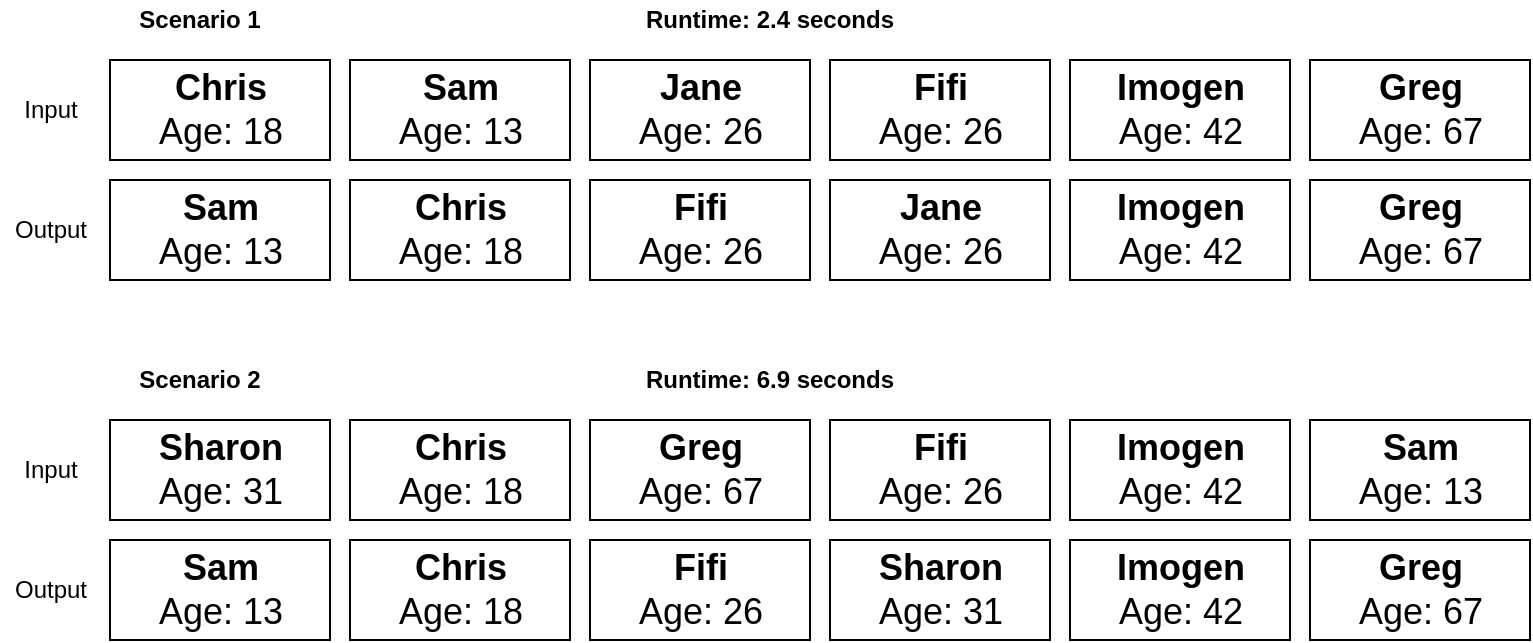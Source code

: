 <mxfile version="13.9.2" type="github">
  <diagram id="JeULcchd7E0I5C79hs8H" name="Page-1">
    <mxGraphModel dx="791" dy="392" grid="1" gridSize="10" guides="1" tooltips="1" connect="1" arrows="1" fold="1" page="1" pageScale="1" pageWidth="1169" pageHeight="1654" math="0" shadow="0">
      <root>
        <mxCell id="0" />
        <mxCell id="1" parent="0" />
        <mxCell id="wwLtkvYDBhIcgLj_sCR3-1" value="&lt;font style=&quot;font-size: 18px&quot;&gt;&lt;b&gt;Jane&lt;br&gt;&lt;/b&gt;Age: 26&lt;/font&gt;" style="html=1;" vertex="1" parent="1">
          <mxGeometry x="420" y="140" width="110" height="50" as="geometry" />
        </mxCell>
        <mxCell id="wwLtkvYDBhIcgLj_sCR3-2" value="&lt;font style=&quot;font-size: 18px&quot;&gt;&lt;b&gt;Fifi&lt;br&gt;&lt;/b&gt;Age: 26&lt;/font&gt;" style="html=1;" vertex="1" parent="1">
          <mxGeometry x="540" y="140" width="110" height="50" as="geometry" />
        </mxCell>
        <mxCell id="wwLtkvYDBhIcgLj_sCR3-3" value="&lt;font style=&quot;font-size: 18px&quot;&gt;&lt;b&gt;Chris&lt;br&gt;&lt;/b&gt;Age: 18&lt;br&gt;&lt;/font&gt;" style="html=1;" vertex="1" parent="1">
          <mxGeometry x="180" y="140" width="110" height="50" as="geometry" />
        </mxCell>
        <mxCell id="wwLtkvYDBhIcgLj_sCR3-4" value="&lt;font style=&quot;font-size: 18px&quot;&gt;&lt;b&gt;Sam&lt;br&gt;&lt;/b&gt;Age: 13&lt;br&gt;&lt;/font&gt;" style="html=1;" vertex="1" parent="1">
          <mxGeometry x="300" y="140" width="110" height="50" as="geometry" />
        </mxCell>
        <mxCell id="wwLtkvYDBhIcgLj_sCR3-5" value="&lt;font style=&quot;font-size: 18px&quot;&gt;&lt;b&gt;Imogen&lt;br&gt;&lt;/b&gt;Age: 42&lt;br&gt;&lt;/font&gt;" style="html=1;" vertex="1" parent="1">
          <mxGeometry x="660" y="140" width="110" height="50" as="geometry" />
        </mxCell>
        <mxCell id="wwLtkvYDBhIcgLj_sCR3-6" value="&lt;font style=&quot;font-size: 18px&quot;&gt;&lt;b&gt;Jane&lt;br&gt;&lt;/b&gt;Age: 26&lt;/font&gt;" style="html=1;" vertex="1" parent="1">
          <mxGeometry x="540" y="200" width="110" height="50" as="geometry" />
        </mxCell>
        <mxCell id="wwLtkvYDBhIcgLj_sCR3-7" value="&lt;font style=&quot;font-size: 18px&quot;&gt;&lt;b&gt;Fifi&lt;br&gt;&lt;/b&gt;Age: 26&lt;/font&gt;" style="html=1;" vertex="1" parent="1">
          <mxGeometry x="420" y="200" width="110" height="50" as="geometry" />
        </mxCell>
        <mxCell id="wwLtkvYDBhIcgLj_sCR3-8" value="&lt;font style=&quot;font-size: 18px&quot;&gt;&lt;b&gt;Chris&lt;br&gt;&lt;/b&gt;Age: 18&lt;br&gt;&lt;/font&gt;" style="html=1;" vertex="1" parent="1">
          <mxGeometry x="300" y="200" width="110" height="50" as="geometry" />
        </mxCell>
        <mxCell id="wwLtkvYDBhIcgLj_sCR3-9" value="&lt;font style=&quot;font-size: 18px&quot;&gt;&lt;b&gt;Sam&lt;br&gt;&lt;/b&gt;Age: 13&lt;br&gt;&lt;/font&gt;" style="html=1;" vertex="1" parent="1">
          <mxGeometry x="180" y="200" width="110" height="50" as="geometry" />
        </mxCell>
        <mxCell id="wwLtkvYDBhIcgLj_sCR3-10" value="&lt;font style=&quot;font-size: 18px&quot;&gt;&lt;b&gt;Imogen&lt;br&gt;&lt;/b&gt;Age: 42&lt;br&gt;&lt;/font&gt;" style="html=1;" vertex="1" parent="1">
          <mxGeometry x="660" y="200" width="110" height="50" as="geometry" />
        </mxCell>
        <mxCell id="wwLtkvYDBhIcgLj_sCR3-12" value="&lt;font style=&quot;font-size: 18px&quot;&gt;&lt;b&gt;Greg&lt;br&gt;&lt;/b&gt;Age: 67&lt;br&gt;&lt;/font&gt;" style="html=1;" vertex="1" parent="1">
          <mxGeometry x="780" y="140" width="110" height="50" as="geometry" />
        </mxCell>
        <mxCell id="wwLtkvYDBhIcgLj_sCR3-13" value="&lt;font style=&quot;font-size: 18px&quot;&gt;&lt;b&gt;Greg&lt;br&gt;&lt;/b&gt;Age: 67&lt;br&gt;&lt;/font&gt;" style="html=1;" vertex="1" parent="1">
          <mxGeometry x="780" y="200" width="110" height="50" as="geometry" />
        </mxCell>
        <mxCell id="wwLtkvYDBhIcgLj_sCR3-14" value="&lt;b&gt;Scenario 1&lt;/b&gt;" style="text;html=1;strokeColor=none;fillColor=none;align=center;verticalAlign=middle;whiteSpace=wrap;rounded=0;" vertex="1" parent="1">
          <mxGeometry x="180" y="110" width="90" height="20" as="geometry" />
        </mxCell>
        <mxCell id="wwLtkvYDBhIcgLj_sCR3-15" value="&lt;b&gt;Scenario 2&lt;/b&gt;" style="text;html=1;strokeColor=none;fillColor=none;align=center;verticalAlign=middle;whiteSpace=wrap;rounded=0;" vertex="1" parent="1">
          <mxGeometry x="180" y="290" width="90" height="20" as="geometry" />
        </mxCell>
        <mxCell id="wwLtkvYDBhIcgLj_sCR3-17" value="&lt;font style=&quot;font-size: 18px&quot;&gt;&lt;b&gt;Sharon&lt;br&gt;&lt;/b&gt;Age: 31&lt;/font&gt;" style="html=1;" vertex="1" parent="1">
          <mxGeometry x="180" y="320" width="110" height="50" as="geometry" />
        </mxCell>
        <mxCell id="wwLtkvYDBhIcgLj_sCR3-18" value="&lt;font style=&quot;font-size: 18px&quot;&gt;&lt;b&gt;Fifi&lt;br&gt;&lt;/b&gt;Age: 26&lt;/font&gt;" style="html=1;" vertex="1" parent="1">
          <mxGeometry x="540" y="320" width="110" height="50" as="geometry" />
        </mxCell>
        <mxCell id="wwLtkvYDBhIcgLj_sCR3-19" value="&lt;font style=&quot;font-size: 18px&quot;&gt;&lt;b&gt;Chris&lt;br&gt;&lt;/b&gt;Age: 18&lt;br&gt;&lt;/font&gt;" style="html=1;" vertex="1" parent="1">
          <mxGeometry x="300" y="320" width="110" height="50" as="geometry" />
        </mxCell>
        <mxCell id="wwLtkvYDBhIcgLj_sCR3-20" value="&lt;font style=&quot;font-size: 18px&quot;&gt;&lt;b&gt;Sam&lt;br&gt;&lt;/b&gt;Age: 13&lt;br&gt;&lt;/font&gt;" style="html=1;" vertex="1" parent="1">
          <mxGeometry x="780" y="320" width="110" height="50" as="geometry" />
        </mxCell>
        <mxCell id="wwLtkvYDBhIcgLj_sCR3-21" value="&lt;font style=&quot;font-size: 18px&quot;&gt;&lt;b&gt;Imogen&lt;br&gt;&lt;/b&gt;Age: 42&lt;br&gt;&lt;/font&gt;" style="html=1;" vertex="1" parent="1">
          <mxGeometry x="660" y="320" width="110" height="50" as="geometry" />
        </mxCell>
        <mxCell id="wwLtkvYDBhIcgLj_sCR3-22" value="&lt;font style=&quot;font-size: 18px&quot;&gt;&lt;b&gt;Sharon&lt;br&gt;&lt;/b&gt;Age: 31&lt;/font&gt;" style="html=1;" vertex="1" parent="1">
          <mxGeometry x="540" y="380" width="110" height="50" as="geometry" />
        </mxCell>
        <mxCell id="wwLtkvYDBhIcgLj_sCR3-23" value="&lt;font style=&quot;font-size: 18px&quot;&gt;&lt;b&gt;Fifi&lt;br&gt;&lt;/b&gt;Age: 26&lt;/font&gt;" style="html=1;" vertex="1" parent="1">
          <mxGeometry x="420" y="380" width="110" height="50" as="geometry" />
        </mxCell>
        <mxCell id="wwLtkvYDBhIcgLj_sCR3-24" value="&lt;font style=&quot;font-size: 18px&quot;&gt;&lt;b&gt;Chris&lt;br&gt;&lt;/b&gt;Age: 18&lt;br&gt;&lt;/font&gt;" style="html=1;" vertex="1" parent="1">
          <mxGeometry x="300" y="380" width="110" height="50" as="geometry" />
        </mxCell>
        <mxCell id="wwLtkvYDBhIcgLj_sCR3-25" value="&lt;font style=&quot;font-size: 18px&quot;&gt;&lt;b&gt;Sam&lt;br&gt;&lt;/b&gt;Age: 13&lt;br&gt;&lt;/font&gt;" style="html=1;" vertex="1" parent="1">
          <mxGeometry x="180" y="380" width="110" height="50" as="geometry" />
        </mxCell>
        <mxCell id="wwLtkvYDBhIcgLj_sCR3-26" value="&lt;font style=&quot;font-size: 18px&quot;&gt;&lt;b&gt;Imogen&lt;br&gt;&lt;/b&gt;Age: 42&lt;br&gt;&lt;/font&gt;" style="html=1;" vertex="1" parent="1">
          <mxGeometry x="660" y="380" width="110" height="50" as="geometry" />
        </mxCell>
        <mxCell id="wwLtkvYDBhIcgLj_sCR3-27" value="&lt;font style=&quot;font-size: 18px&quot;&gt;&lt;b&gt;Greg&lt;br&gt;&lt;/b&gt;Age: 67&lt;br&gt;&lt;/font&gt;" style="html=1;" vertex="1" parent="1">
          <mxGeometry x="420" y="320" width="110" height="50" as="geometry" />
        </mxCell>
        <mxCell id="wwLtkvYDBhIcgLj_sCR3-28" value="&lt;font style=&quot;font-size: 18px&quot;&gt;&lt;b&gt;Greg&lt;br&gt;&lt;/b&gt;Age: 67&lt;br&gt;&lt;/font&gt;" style="html=1;" vertex="1" parent="1">
          <mxGeometry x="780" y="380" width="110" height="50" as="geometry" />
        </mxCell>
        <mxCell id="wwLtkvYDBhIcgLj_sCR3-29" value="&lt;b&gt;Runtime: 2.4 seconds&lt;/b&gt;" style="text;html=1;strokeColor=none;fillColor=none;align=center;verticalAlign=middle;whiteSpace=wrap;rounded=0;" vertex="1" parent="1">
          <mxGeometry x="430" y="110" width="160" height="20" as="geometry" />
        </mxCell>
        <mxCell id="wwLtkvYDBhIcgLj_sCR3-30" value="&lt;b&gt;Runtime: 6.9 seconds&lt;/b&gt;" style="text;html=1;strokeColor=none;fillColor=none;align=center;verticalAlign=middle;whiteSpace=wrap;rounded=0;" vertex="1" parent="1">
          <mxGeometry x="430" y="290" width="160" height="20" as="geometry" />
        </mxCell>
        <mxCell id="wwLtkvYDBhIcgLj_sCR3-31" value="Input" style="text;html=1;align=center;verticalAlign=middle;resizable=0;points=[];autosize=1;" vertex="1" parent="1">
          <mxGeometry x="130" y="155" width="40" height="20" as="geometry" />
        </mxCell>
        <mxCell id="wwLtkvYDBhIcgLj_sCR3-32" value="Output" style="text;html=1;align=center;verticalAlign=middle;resizable=0;points=[];autosize=1;" vertex="1" parent="1">
          <mxGeometry x="125" y="215" width="50" height="20" as="geometry" />
        </mxCell>
        <mxCell id="wwLtkvYDBhIcgLj_sCR3-33" value="Output" style="text;html=1;align=center;verticalAlign=middle;resizable=0;points=[];autosize=1;" vertex="1" parent="1">
          <mxGeometry x="125" y="395" width="50" height="20" as="geometry" />
        </mxCell>
        <mxCell id="wwLtkvYDBhIcgLj_sCR3-34" value="Input" style="text;html=1;align=center;verticalAlign=middle;resizable=0;points=[];autosize=1;" vertex="1" parent="1">
          <mxGeometry x="130" y="335" width="40" height="20" as="geometry" />
        </mxCell>
      </root>
    </mxGraphModel>
  </diagram>
</mxfile>
